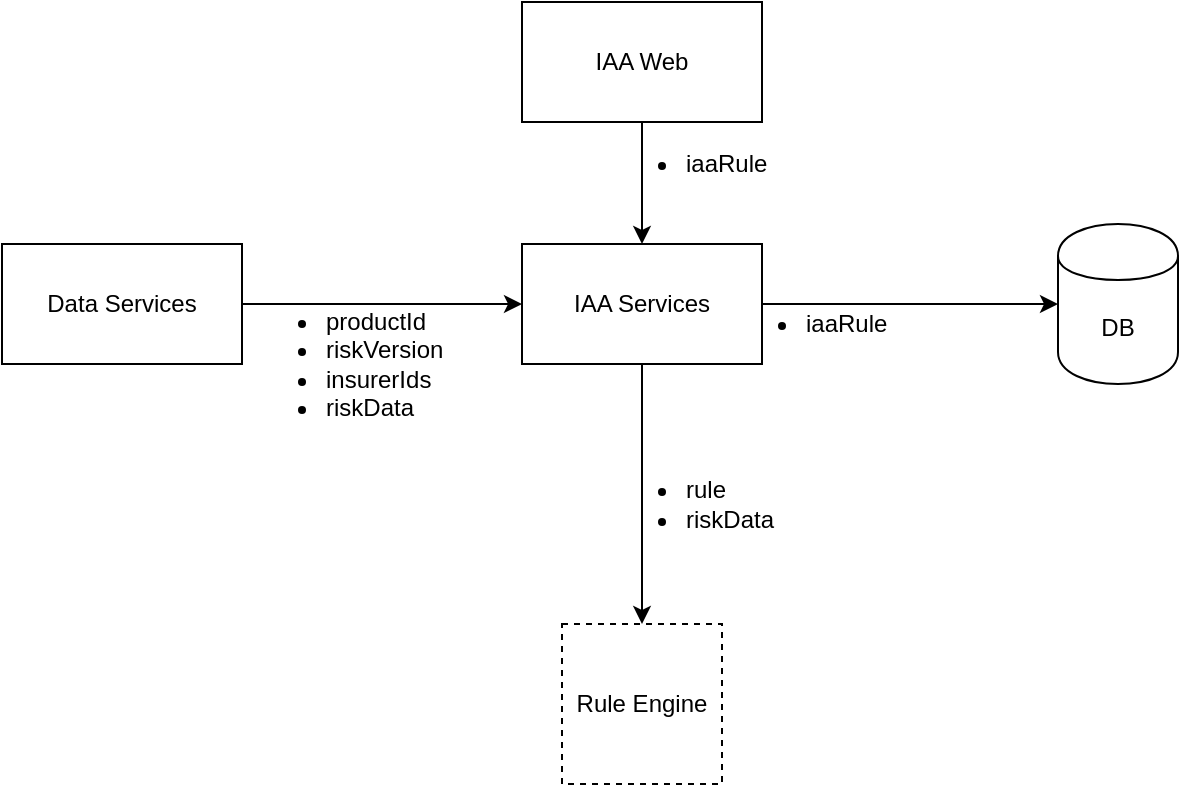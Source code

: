 <mxfile version="12.8.8" type="github">
  <diagram id="0awdhuP9f5cP21-ajzdM" name="Page-1">
    <mxGraphModel dx="981" dy="549" grid="1" gridSize="10" guides="1" tooltips="1" connect="1" arrows="1" fold="1" page="1" pageScale="1" pageWidth="850" pageHeight="1100" math="0" shadow="0">
      <root>
        <mxCell id="0" />
        <mxCell id="1" parent="0" />
        <mxCell id="nqwpIMMd3DfXtCZa2ql5-3" value="DB" style="shape=cylinder;whiteSpace=wrap;html=1;boundedLbl=1;backgroundOutline=1;" parent="1" vertex="1">
          <mxGeometry x="610" y="158" width="60" height="80" as="geometry" />
        </mxCell>
        <mxCell id="OjG0B7UpRFmu7RwJZuoT-1" style="edgeStyle=orthogonalEdgeStyle;rounded=0;orthogonalLoop=1;jettySize=auto;html=1;exitX=0.5;exitY=1;exitDx=0;exitDy=0;entryX=0.5;entryY=0;entryDx=0;entryDy=0;endArrow=classic;endFill=1;" edge="1" parent="1" source="nqwpIMMd3DfXtCZa2ql5-4" target="dBBBHmRIFNEjMnSifeSV-1">
          <mxGeometry relative="1" as="geometry" />
        </mxCell>
        <mxCell id="nqwpIMMd3DfXtCZa2ql5-4" value="IAA Web" style="rounded=0;whiteSpace=wrap;html=1;" parent="1" vertex="1">
          <mxGeometry x="342" y="47" width="120" height="60" as="geometry" />
        </mxCell>
        <mxCell id="dBBBHmRIFNEjMnSifeSV-7" style="edgeStyle=orthogonalEdgeStyle;rounded=0;orthogonalLoop=1;jettySize=auto;html=1;exitX=1;exitY=0.5;exitDx=0;exitDy=0;startArrow=none;startFill=0;" parent="1" source="dBBBHmRIFNEjMnSifeSV-1" target="nqwpIMMd3DfXtCZa2ql5-3" edge="1">
          <mxGeometry relative="1" as="geometry" />
        </mxCell>
        <mxCell id="dBBBHmRIFNEjMnSifeSV-12" style="edgeStyle=orthogonalEdgeStyle;rounded=0;orthogonalLoop=1;jettySize=auto;html=1;exitX=0.5;exitY=1;exitDx=0;exitDy=0;entryX=0.5;entryY=0;entryDx=0;entryDy=0;startArrow=none;startFill=0;" parent="1" source="dBBBHmRIFNEjMnSifeSV-1" target="dBBBHmRIFNEjMnSifeSV-9" edge="1">
          <mxGeometry relative="1" as="geometry" />
        </mxCell>
        <mxCell id="dBBBHmRIFNEjMnSifeSV-1" value="IAA Services" style="rounded=0;whiteSpace=wrap;html=1;" parent="1" vertex="1">
          <mxGeometry x="342" y="168" width="120" height="60" as="geometry" />
        </mxCell>
        <mxCell id="dBBBHmRIFNEjMnSifeSV-6" style="edgeStyle=orthogonalEdgeStyle;rounded=0;orthogonalLoop=1;jettySize=auto;html=1;exitX=1;exitY=0.5;exitDx=0;exitDy=0;entryX=0;entryY=0.5;entryDx=0;entryDy=0;startArrow=none;startFill=0;" parent="1" source="dBBBHmRIFNEjMnSifeSV-2" target="dBBBHmRIFNEjMnSifeSV-1" edge="1">
          <mxGeometry relative="1" as="geometry" />
        </mxCell>
        <mxCell id="dBBBHmRIFNEjMnSifeSV-2" value="Data Services" style="rounded=0;whiteSpace=wrap;html=1;" parent="1" vertex="1">
          <mxGeometry x="82" y="168" width="120" height="60" as="geometry" />
        </mxCell>
        <mxCell id="dBBBHmRIFNEjMnSifeSV-8" value="&lt;ul&gt;&lt;li&gt;productId&lt;/li&gt;&lt;li&gt;riskVersion&lt;/li&gt;&lt;li&gt;insurerIds&lt;/li&gt;&lt;li&gt;riskData&lt;/li&gt;&lt;/ul&gt;" style="whiteSpace=wrap;html=1;aspect=fixed;dashed=1;strokeColor=none;align=left;opacity=0;" parent="1" vertex="1">
          <mxGeometry x="202" y="188" width="80" height="80" as="geometry" />
        </mxCell>
        <mxCell id="dBBBHmRIFNEjMnSifeSV-9" value="Rule Engine" style="whiteSpace=wrap;html=1;aspect=fixed;dashed=1;" parent="1" vertex="1">
          <mxGeometry x="362" y="358" width="80" height="80" as="geometry" />
        </mxCell>
        <mxCell id="dBBBHmRIFNEjMnSifeSV-14" value="&lt;ul&gt;&lt;li&gt;rule&lt;/li&gt;&lt;li&gt;riskData&lt;/li&gt;&lt;/ul&gt;" style="whiteSpace=wrap;html=1;aspect=fixed;dashed=1;strokeColor=none;align=left;opacity=0;" parent="1" vertex="1">
          <mxGeometry x="382" y="258" width="80" height="80" as="geometry" />
        </mxCell>
        <mxCell id="dBBBHmRIFNEjMnSifeSV-15" value="&lt;ul&gt;&lt;li&gt;iaaRule&lt;/li&gt;&lt;/ul&gt;" style="whiteSpace=wrap;html=1;aspect=fixed;dashed=1;strokeColor=none;align=left;opacity=0;" parent="1" vertex="1">
          <mxGeometry x="442" y="168" width="80" height="80" as="geometry" />
        </mxCell>
        <mxCell id="OjG0B7UpRFmu7RwJZuoT-2" value="&lt;ul&gt;&lt;li&gt;iaaRule&lt;/li&gt;&lt;/ul&gt;" style="whiteSpace=wrap;html=1;aspect=fixed;dashed=1;strokeColor=none;align=left;opacity=0;" vertex="1" parent="1">
          <mxGeometry x="382" y="88" width="80" height="80" as="geometry" />
        </mxCell>
      </root>
    </mxGraphModel>
  </diagram>
</mxfile>
